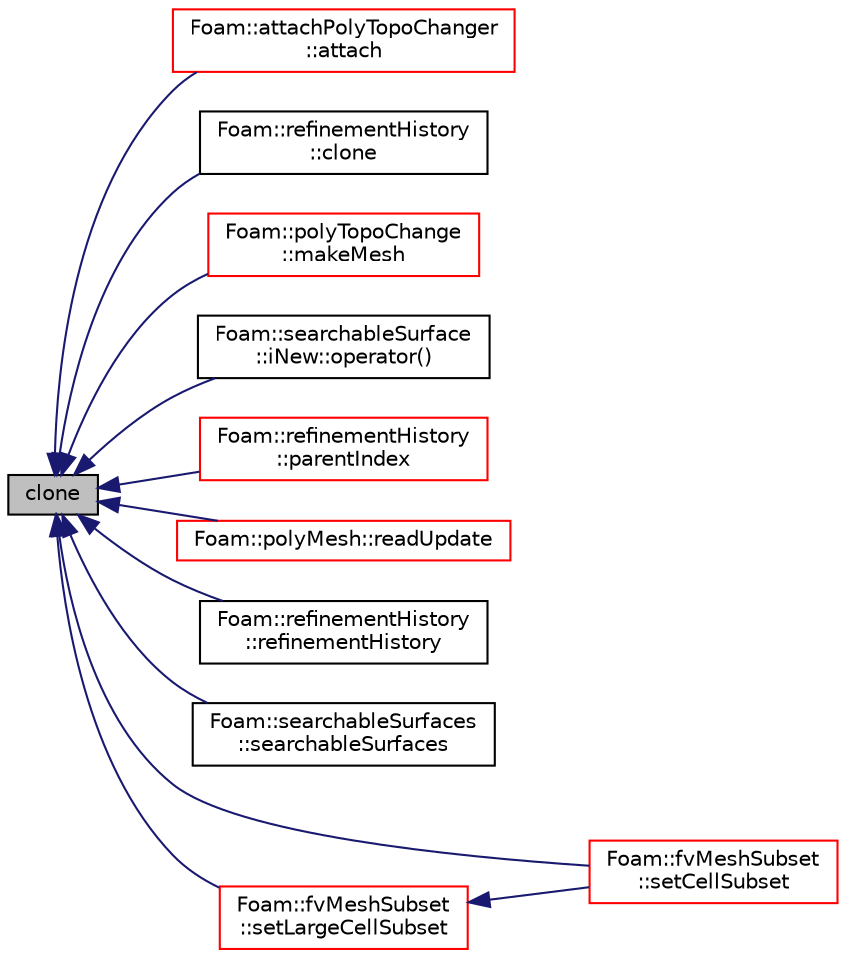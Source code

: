 digraph "clone"
{
  bgcolor="transparent";
  edge [fontname="Helvetica",fontsize="10",labelfontname="Helvetica",labelfontsize="10"];
  node [fontname="Helvetica",fontsize="10",shape=record];
  rankdir="LR";
  Node1 [label="clone",height=0.2,width=0.4,color="black", fillcolor="grey75", style="filled", fontcolor="black"];
  Node1 -> Node2 [dir="back",color="midnightblue",fontsize="10",style="solid",fontname="Helvetica"];
  Node2 [label="Foam::attachPolyTopoChanger\l::attach",height=0.2,width=0.4,color="red",URL="$a00081.html#a655f9a7493e609affecc9d220fb2a843",tooltip="Attach mesh. By default filter out empty patches. "];
  Node1 -> Node3 [dir="back",color="midnightblue",fontsize="10",style="solid",fontname="Helvetica"];
  Node3 [label="Foam::refinementHistory\l::clone",height=0.2,width=0.4,color="black",URL="$a02170.html#a0a351d3f43a8e3f0094ba163d91ed1e1",tooltip="Low level clone. "];
  Node1 -> Node4 [dir="back",color="midnightblue",fontsize="10",style="solid",fontname="Helvetica"];
  Node4 [label="Foam::polyTopoChange\l::makeMesh",height=0.2,width=0.4,color="red",URL="$a01981.html#a53cd346c4116b75d2e9540d07c212149",tooltip="Create new mesh with old mesh patches. "];
  Node1 -> Node5 [dir="back",color="midnightblue",fontsize="10",style="solid",fontname="Helvetica"];
  Node5 [label="Foam::searchableSurface\l::iNew::operator()",height=0.2,width=0.4,color="black",URL="$a01086.html#a4b90f034c0cba9095e3f55cd7e4bfb33"];
  Node1 -> Node6 [dir="back",color="midnightblue",fontsize="10",style="solid",fontname="Helvetica"];
  Node6 [label="Foam::refinementHistory\l::parentIndex",height=0.2,width=0.4,color="red",URL="$a02170.html#a1b35f338a262f3bff44deca856b78c5c",tooltip="Get parent of cell. "];
  Node1 -> Node7 [dir="back",color="midnightblue",fontsize="10",style="solid",fontname="Helvetica"];
  Node7 [label="Foam::polyMesh::readUpdate",height=0.2,width=0.4,color="red",URL="$a01959.html#a9d298b9dbcdbe96c85e7ea556233a8c2",tooltip="Update the mesh based on the mesh files saved in. "];
  Node1 -> Node8 [dir="back",color="midnightblue",fontsize="10",style="solid",fontname="Helvetica"];
  Node8 [label="Foam::refinementHistory\l::refinementHistory",height=0.2,width=0.4,color="black",URL="$a02170.html#acca7a8b64464fcd3b749648bdf836210",tooltip="Construct from Istream. If global number of. "];
  Node1 -> Node9 [dir="back",color="midnightblue",fontsize="10",style="solid",fontname="Helvetica"];
  Node9 [label="Foam::searchableSurfaces\l::searchableSurfaces",height=0.2,width=0.4,color="black",URL="$a02340.html#a728d2d5193c640e1884f841fccc9c21f",tooltip="Construct from dictionary and whether to construct names always. "];
  Node1 -> Node10 [dir="back",color="midnightblue",fontsize="10",style="solid",fontname="Helvetica"];
  Node10 [label="Foam::fvMeshSubset\l::setCellSubset",height=0.2,width=0.4,color="red",URL="$a00898.html#a7007bf1daafcf75caa93fdb67143236e",tooltip="Set the subset. Create \"oldInternalFaces\" patch for exposed. "];
  Node1 -> Node11 [dir="back",color="midnightblue",fontsize="10",style="solid",fontname="Helvetica"];
  Node11 [label="Foam::fvMeshSubset\l::setLargeCellSubset",height=0.2,width=0.4,color="red",URL="$a00898.html#aa5aecd31ebb23c10811eb60949808165",tooltip="Set the subset from all cells with region == currentRegion. "];
  Node11 -> Node10 [dir="back",color="midnightblue",fontsize="10",style="solid",fontname="Helvetica"];
}
